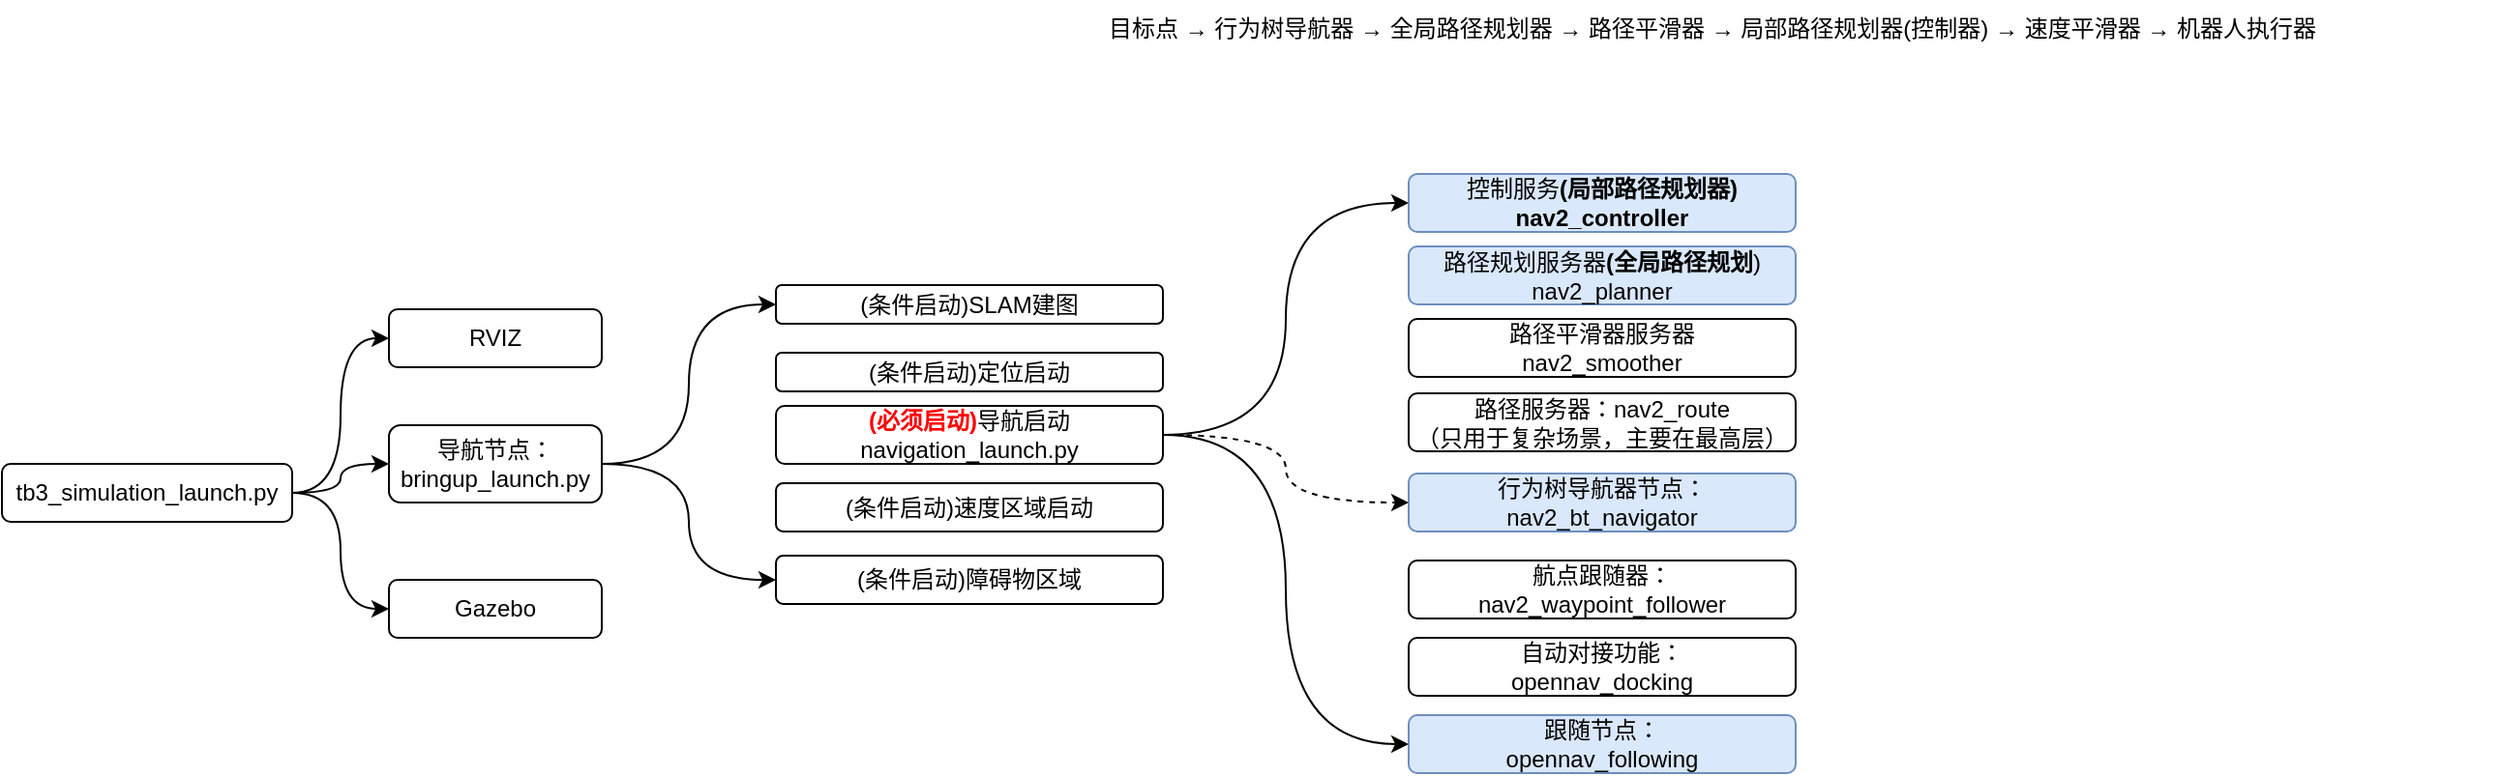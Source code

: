 <mxfile version="26.0.11">
  <diagram name="第 1 页" id="ej2JMTwUqACkT05rTPGu">
    <mxGraphModel dx="933" dy="414" grid="1" gridSize="10" guides="1" tooltips="1" connect="1" arrows="1" fold="1" page="1" pageScale="1" pageWidth="827" pageHeight="1169" math="0" shadow="0">
      <root>
        <mxCell id="0" />
        <mxCell id="1" parent="0" />
        <mxCell id="GNKil_ehPjm9dJlZcgDg-6" style="edgeStyle=orthogonalEdgeStyle;curved=1;rounded=0;orthogonalLoop=1;jettySize=auto;html=1;exitX=1;exitY=0.5;exitDx=0;exitDy=0;entryX=0;entryY=0.5;entryDx=0;entryDy=0;" edge="1" parent="1" source="GNKil_ehPjm9dJlZcgDg-1" target="GNKil_ehPjm9dJlZcgDg-2">
          <mxGeometry relative="1" as="geometry" />
        </mxCell>
        <mxCell id="GNKil_ehPjm9dJlZcgDg-7" style="edgeStyle=orthogonalEdgeStyle;curved=1;rounded=0;orthogonalLoop=1;jettySize=auto;html=1;exitX=1;exitY=0.5;exitDx=0;exitDy=0;entryX=0;entryY=0.5;entryDx=0;entryDy=0;" edge="1" parent="1" source="GNKil_ehPjm9dJlZcgDg-1" target="GNKil_ehPjm9dJlZcgDg-4">
          <mxGeometry relative="1" as="geometry" />
        </mxCell>
        <mxCell id="GNKil_ehPjm9dJlZcgDg-8" style="edgeStyle=orthogonalEdgeStyle;curved=1;rounded=0;orthogonalLoop=1;jettySize=auto;html=1;exitX=1;exitY=0.5;exitDx=0;exitDy=0;entryX=0;entryY=0.5;entryDx=0;entryDy=0;" edge="1" parent="1" source="GNKil_ehPjm9dJlZcgDg-1" target="GNKil_ehPjm9dJlZcgDg-5">
          <mxGeometry relative="1" as="geometry" />
        </mxCell>
        <mxCell id="GNKil_ehPjm9dJlZcgDg-1" value="tb3_simulation_launch.py" style="rounded=1;whiteSpace=wrap;html=1;" vertex="1" parent="1">
          <mxGeometry x="100" y="270" width="150" height="30" as="geometry" />
        </mxCell>
        <mxCell id="GNKil_ehPjm9dJlZcgDg-2" value="RVIZ" style="rounded=1;whiteSpace=wrap;html=1;" vertex="1" parent="1">
          <mxGeometry x="300" y="190" width="110" height="30" as="geometry" />
        </mxCell>
        <mxCell id="GNKil_ehPjm9dJlZcgDg-15" style="edgeStyle=orthogonalEdgeStyle;curved=1;rounded=0;orthogonalLoop=1;jettySize=auto;html=1;exitX=1;exitY=0.5;exitDx=0;exitDy=0;entryX=0;entryY=0.5;entryDx=0;entryDy=0;" edge="1" parent="1" source="GNKil_ehPjm9dJlZcgDg-4" target="GNKil_ehPjm9dJlZcgDg-9">
          <mxGeometry relative="1" as="geometry" />
        </mxCell>
        <mxCell id="GNKil_ehPjm9dJlZcgDg-16" style="edgeStyle=orthogonalEdgeStyle;curved=1;rounded=0;orthogonalLoop=1;jettySize=auto;html=1;exitX=1;exitY=0.5;exitDx=0;exitDy=0;entryX=0;entryY=0.5;entryDx=0;entryDy=0;" edge="1" parent="1" source="GNKil_ehPjm9dJlZcgDg-4" target="GNKil_ehPjm9dJlZcgDg-12">
          <mxGeometry relative="1" as="geometry" />
        </mxCell>
        <mxCell id="GNKil_ehPjm9dJlZcgDg-4" value="导航节点：bringup_launch.py" style="rounded=1;whiteSpace=wrap;html=1;" vertex="1" parent="1">
          <mxGeometry x="300" y="250" width="110" height="40" as="geometry" />
        </mxCell>
        <mxCell id="GNKil_ehPjm9dJlZcgDg-5" value="Gazebo" style="rounded=1;whiteSpace=wrap;html=1;" vertex="1" parent="1">
          <mxGeometry x="300" y="330" width="110" height="30" as="geometry" />
        </mxCell>
        <mxCell id="GNKil_ehPjm9dJlZcgDg-9" value="(条件启动)SLAM建图" style="rounded=1;whiteSpace=wrap;html=1;" vertex="1" parent="1">
          <mxGeometry x="500" y="177.5" width="200" height="20" as="geometry" />
        </mxCell>
        <mxCell id="GNKil_ehPjm9dJlZcgDg-11" value="(条件启动)定位启动" style="rounded=1;whiteSpace=wrap;html=1;" vertex="1" parent="1">
          <mxGeometry x="500" y="212.5" width="200" height="20" as="geometry" />
        </mxCell>
        <mxCell id="GNKil_ehPjm9dJlZcgDg-12" value="(条件启动)障碍物区域" style="rounded=1;whiteSpace=wrap;html=1;" vertex="1" parent="1">
          <mxGeometry x="500" y="317.5" width="200" height="25" as="geometry" />
        </mxCell>
        <mxCell id="GNKil_ehPjm9dJlZcgDg-13" value="(条件启动)速度区域启动" style="rounded=1;whiteSpace=wrap;html=1;" vertex="1" parent="1">
          <mxGeometry x="500" y="280" width="200" height="25" as="geometry" />
        </mxCell>
        <mxCell id="GNKil_ehPjm9dJlZcgDg-26" style="edgeStyle=orthogonalEdgeStyle;curved=1;rounded=0;orthogonalLoop=1;jettySize=auto;html=1;exitX=1;exitY=0.5;exitDx=0;exitDy=0;entryX=0;entryY=0.5;entryDx=0;entryDy=0;" edge="1" parent="1" source="GNKil_ehPjm9dJlZcgDg-14" target="GNKil_ehPjm9dJlZcgDg-17">
          <mxGeometry relative="1" as="geometry" />
        </mxCell>
        <mxCell id="GNKil_ehPjm9dJlZcgDg-27" style="edgeStyle=orthogonalEdgeStyle;curved=1;rounded=0;orthogonalLoop=1;jettySize=auto;html=1;exitX=1;exitY=0.5;exitDx=0;exitDy=0;entryX=0;entryY=0.5;entryDx=0;entryDy=0;" edge="1" parent="1" source="GNKil_ehPjm9dJlZcgDg-14" target="GNKil_ehPjm9dJlZcgDg-25">
          <mxGeometry relative="1" as="geometry" />
        </mxCell>
        <mxCell id="GNKil_ehPjm9dJlZcgDg-29" style="edgeStyle=orthogonalEdgeStyle;curved=1;rounded=0;orthogonalLoop=1;jettySize=auto;html=1;exitX=1;exitY=0.5;exitDx=0;exitDy=0;entryX=0;entryY=0.5;entryDx=0;entryDy=0;dashed=1;" edge="1" parent="1" source="GNKil_ehPjm9dJlZcgDg-14" target="GNKil_ehPjm9dJlZcgDg-22">
          <mxGeometry relative="1" as="geometry" />
        </mxCell>
        <mxCell id="GNKil_ehPjm9dJlZcgDg-14" value="&lt;b&gt;&lt;font style=&quot;color: rgb(255, 0, 0);&quot;&gt;(必须启动)&lt;/font&gt;&lt;/b&gt;导航启动navigation_launch.py" style="rounded=1;whiteSpace=wrap;html=1;" vertex="1" parent="1">
          <mxGeometry x="500" y="240" width="200" height="30" as="geometry" />
        </mxCell>
        <mxCell id="GNKil_ehPjm9dJlZcgDg-17" value="&lt;font&gt;&lt;font style=&quot;color: rgb(0, 0, 0);&quot;&gt;&lt;font style=&quot;color: rgb(0, 0, 0);&quot;&gt;控制服务&lt;/font&gt;&lt;b style=&quot;color: light-dark(rgb(0, 0, 0), rgb(237, 237, 237));&quot;&gt;(局部路径规划器)&lt;/b&gt;&lt;br&gt;&lt;b&gt;nav2_controller&lt;/b&gt;&lt;/font&gt;&lt;/font&gt;" style="rounded=1;whiteSpace=wrap;html=1;strokeColor=#6c8ebf;fontStyle=0;fillColor=#dae8fc;" vertex="1" parent="1">
          <mxGeometry x="827" y="120" width="200" height="30" as="geometry" />
        </mxCell>
        <mxCell id="GNKil_ehPjm9dJlZcgDg-19" value="&lt;font style=&quot;color: rgb(0, 0, 0);&quot;&gt;&lt;font style=&quot;color: rgb(0, 0, 0);&quot;&gt;路径规划服务器&lt;/font&gt;&lt;b style=&quot;color: light-dark(rgb(0, 0, 0), rgb(237, 237, 237));&quot;&gt;(全局路径规划&lt;/b&gt;&lt;font style=&quot;color: rgb(0, 0, 0);&quot;&gt;)&lt;/font&gt;&lt;br&gt;nav2_planner&lt;/font&gt;" style="rounded=1;whiteSpace=wrap;html=1;strokeColor=#6c8ebf;fontStyle=0;fillColor=#dae8fc;" vertex="1" parent="1">
          <mxGeometry x="827" y="157.5" width="200" height="30" as="geometry" />
        </mxCell>
        <mxCell id="GNKil_ehPjm9dJlZcgDg-20" value="&lt;span&gt;路径平滑器服务器&lt;br&gt;nav2_smoother&lt;/span&gt;" style="rounded=1;whiteSpace=wrap;html=1;strokeColor=#000000;fontStyle=0" vertex="1" parent="1">
          <mxGeometry x="827" y="195" width="200" height="30" as="geometry" />
        </mxCell>
        <mxCell id="GNKil_ehPjm9dJlZcgDg-21" value="&lt;span&gt;路径服务器：nav2_route&lt;br&gt;（只用于复杂场景，主要在最高层）&lt;/span&gt;" style="rounded=1;whiteSpace=wrap;html=1;strokeColor=#000000;fontStyle=0" vertex="1" parent="1">
          <mxGeometry x="827" y="233.5" width="200" height="30" as="geometry" />
        </mxCell>
        <mxCell id="GNKil_ehPjm9dJlZcgDg-22" value="行为树导航器节点：&lt;br&gt;nav2_bt_navigator" style="rounded=1;whiteSpace=wrap;html=1;strokeColor=#6c8ebf;fontStyle=0;fillColor=#dae8fc;" vertex="1" parent="1">
          <mxGeometry x="827" y="275" width="200" height="30" as="geometry" />
        </mxCell>
        <mxCell id="GNKil_ehPjm9dJlZcgDg-23" value="航点跟随器：nav2_waypoint_follower" style="rounded=1;whiteSpace=wrap;html=1;strokeColor=#000000;fontStyle=0" vertex="1" parent="1">
          <mxGeometry x="827" y="320" width="200" height="30" as="geometry" />
        </mxCell>
        <mxCell id="GNKil_ehPjm9dJlZcgDg-24" value="自动对接功能：&lt;br&gt;opennav_docking" style="rounded=1;whiteSpace=wrap;html=1;strokeColor=#000000;fontStyle=0" vertex="1" parent="1">
          <mxGeometry x="827" y="360" width="200" height="30" as="geometry" />
        </mxCell>
        <mxCell id="GNKil_ehPjm9dJlZcgDg-25" value="跟随节点：&lt;br&gt;opennav_following" style="rounded=1;whiteSpace=wrap;html=1;strokeColor=#6c8ebf;fontStyle=0;fillColor=#dae8fc;" vertex="1" parent="1">
          <mxGeometry x="827" y="400" width="200" height="30" as="geometry" />
        </mxCell>
        <mxCell id="GNKil_ehPjm9dJlZcgDg-28" value="目标点 → 行为树导航器 → 全局路径规划器 → 路径平滑器 → 局部路径规划器(控制器) → 速度平滑器 → 机器人执行器" style="text;strokeColor=none;align=left;fillColor=none;html=1;verticalAlign=middle;whiteSpace=wrap;rounded=0;" vertex="1" parent="1">
          <mxGeometry x="670" y="30" width="720" height="30" as="geometry" />
        </mxCell>
      </root>
    </mxGraphModel>
  </diagram>
</mxfile>
